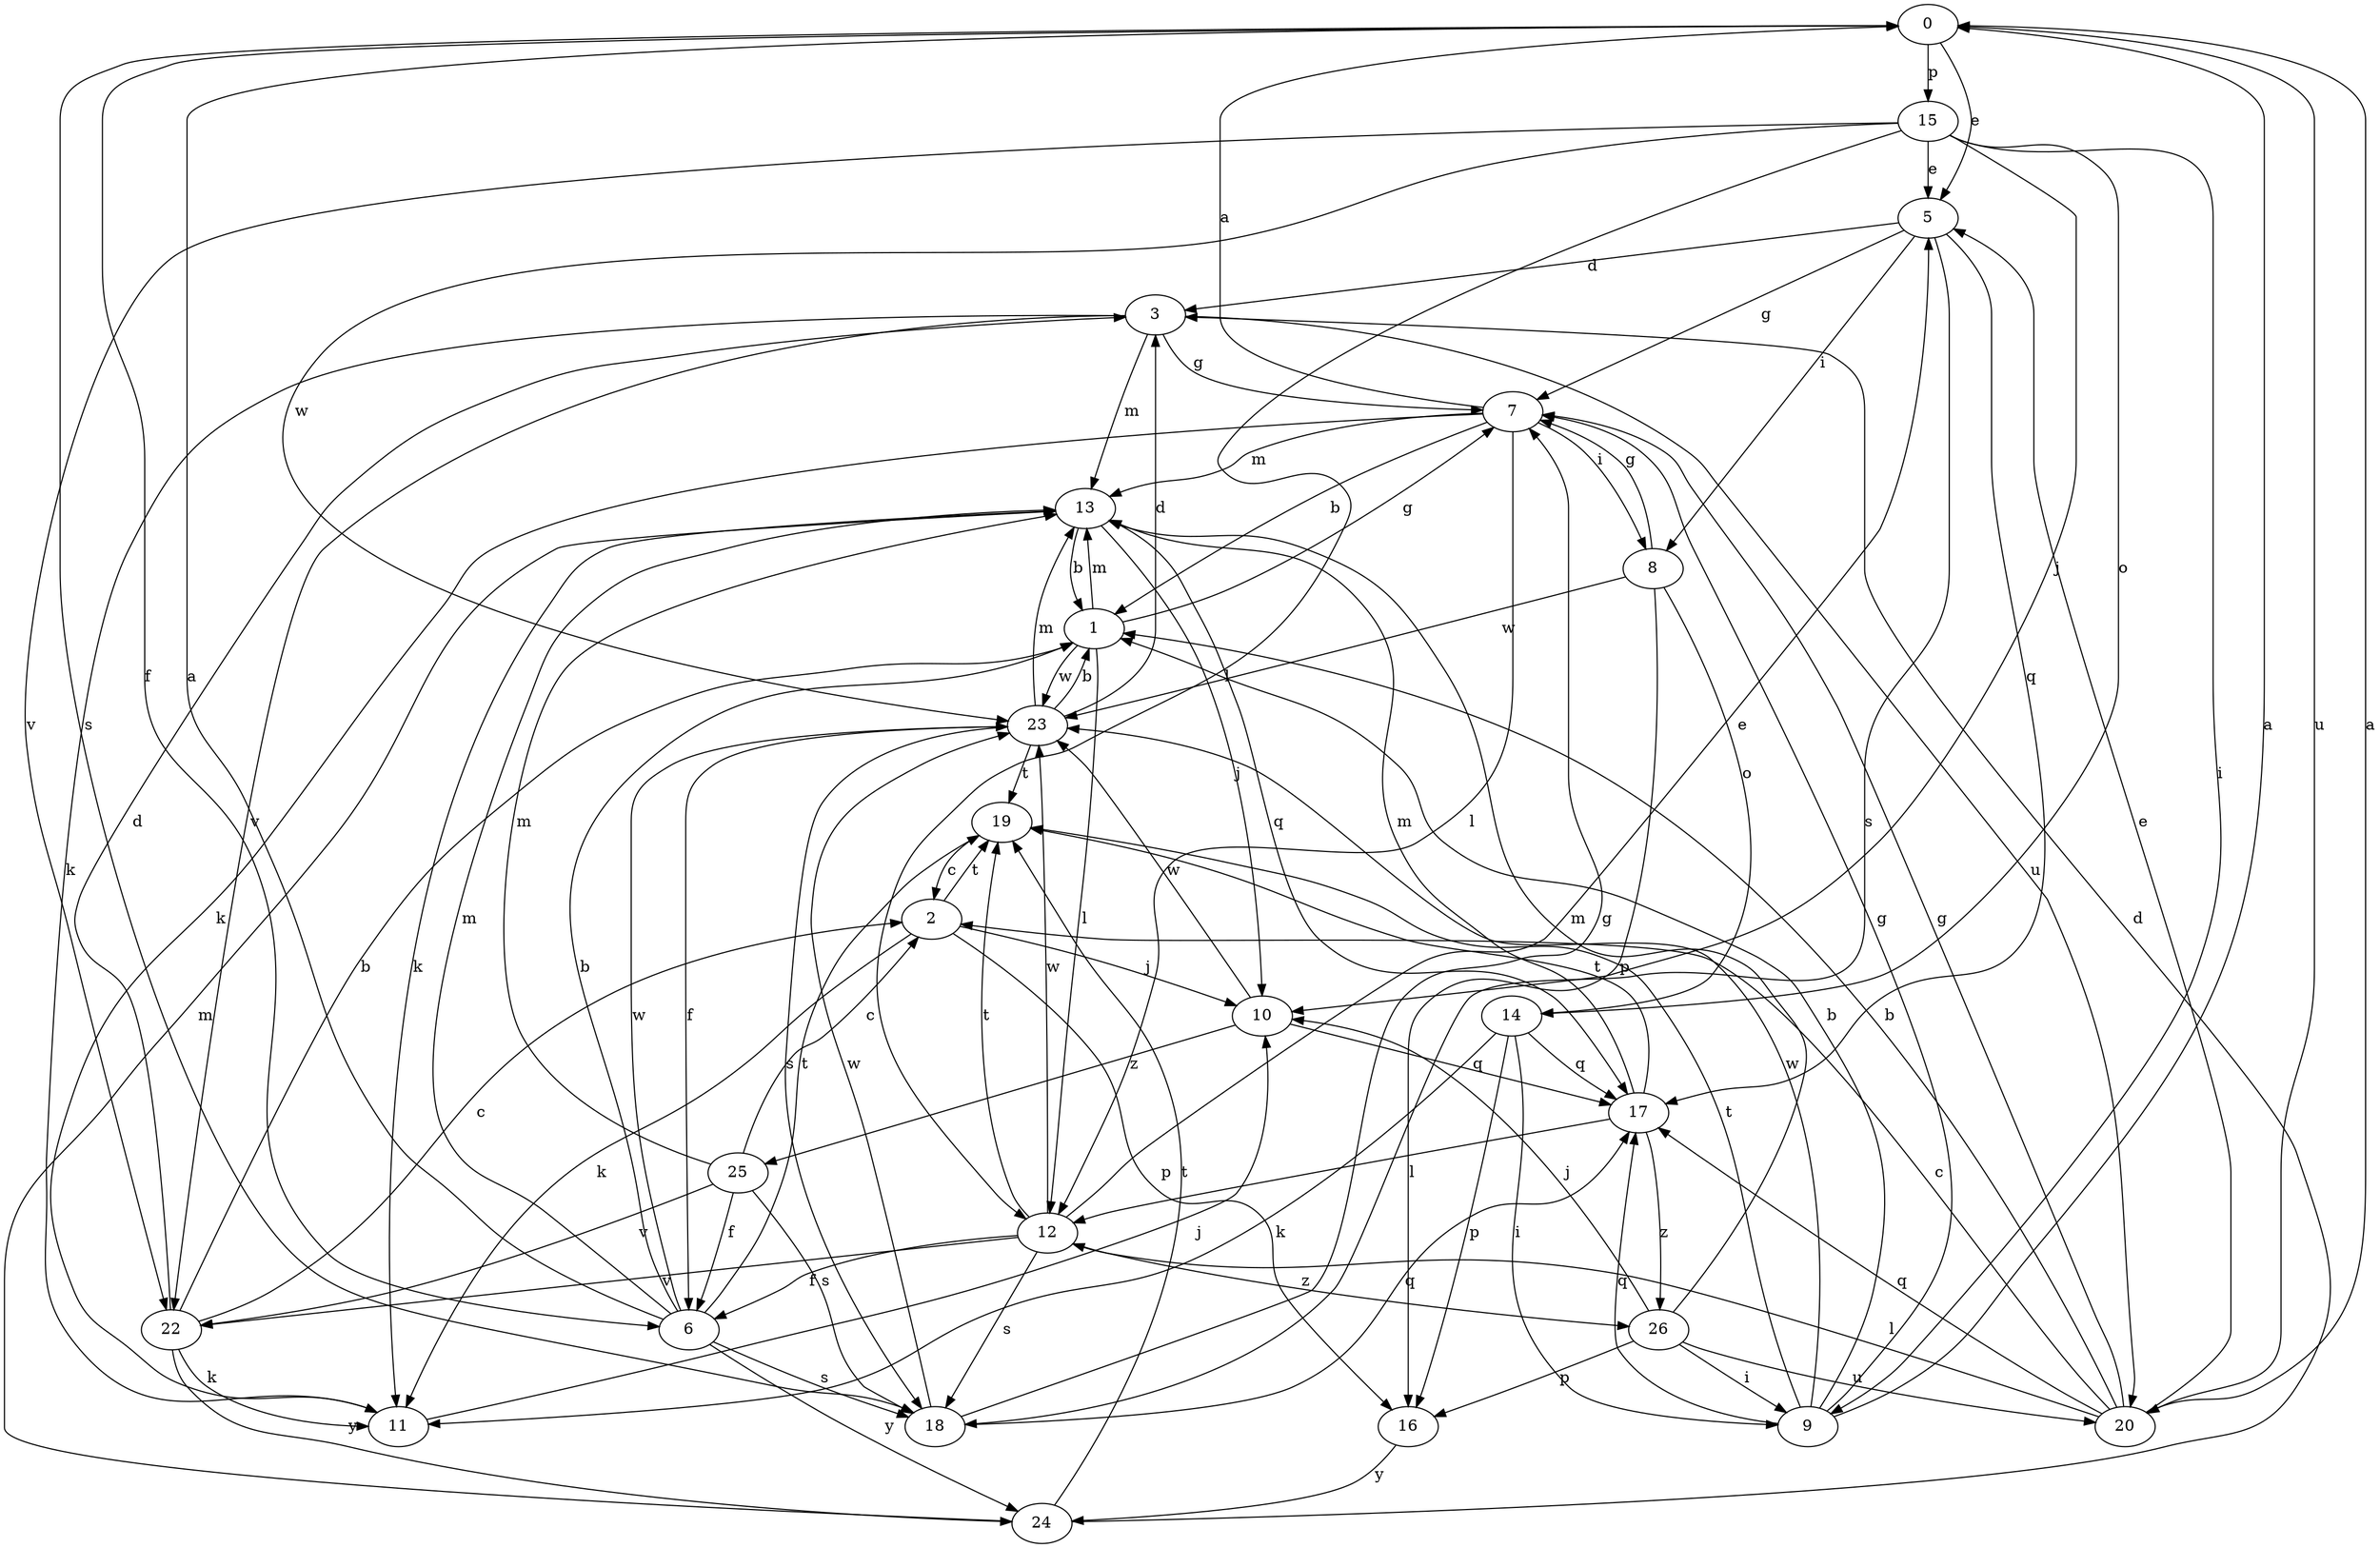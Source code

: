 strict digraph  {
0;
1;
2;
3;
5;
6;
7;
8;
9;
10;
11;
12;
13;
14;
15;
16;
17;
18;
19;
20;
22;
23;
24;
25;
26;
0 -> 5  [label=e];
0 -> 6  [label=f];
0 -> 15  [label=p];
0 -> 18  [label=s];
0 -> 20  [label=u];
1 -> 7  [label=g];
1 -> 12  [label=l];
1 -> 13  [label=m];
1 -> 23  [label=w];
2 -> 10  [label=j];
2 -> 11  [label=k];
2 -> 16  [label=p];
2 -> 19  [label=t];
3 -> 7  [label=g];
3 -> 11  [label=k];
3 -> 13  [label=m];
3 -> 20  [label=u];
3 -> 22  [label=v];
5 -> 3  [label=d];
5 -> 7  [label=g];
5 -> 8  [label=i];
5 -> 17  [label=q];
5 -> 18  [label=s];
6 -> 0  [label=a];
6 -> 1  [label=b];
6 -> 13  [label=m];
6 -> 18  [label=s];
6 -> 19  [label=t];
6 -> 23  [label=w];
6 -> 24  [label=y];
7 -> 0  [label=a];
7 -> 1  [label=b];
7 -> 8  [label=i];
7 -> 11  [label=k];
7 -> 12  [label=l];
7 -> 13  [label=m];
8 -> 7  [label=g];
8 -> 14  [label=o];
8 -> 16  [label=p];
8 -> 23  [label=w];
9 -> 0  [label=a];
9 -> 1  [label=b];
9 -> 7  [label=g];
9 -> 17  [label=q];
9 -> 19  [label=t];
9 -> 23  [label=w];
10 -> 17  [label=q];
10 -> 23  [label=w];
10 -> 25  [label=z];
11 -> 10  [label=j];
12 -> 5  [label=e];
12 -> 6  [label=f];
12 -> 18  [label=s];
12 -> 19  [label=t];
12 -> 22  [label=v];
12 -> 23  [label=w];
12 -> 26  [label=z];
13 -> 1  [label=b];
13 -> 10  [label=j];
13 -> 11  [label=k];
13 -> 17  [label=q];
14 -> 9  [label=i];
14 -> 11  [label=k];
14 -> 16  [label=p];
14 -> 17  [label=q];
15 -> 5  [label=e];
15 -> 9  [label=i];
15 -> 10  [label=j];
15 -> 12  [label=l];
15 -> 14  [label=o];
15 -> 22  [label=v];
15 -> 23  [label=w];
16 -> 24  [label=y];
17 -> 12  [label=l];
17 -> 13  [label=m];
17 -> 19  [label=t];
17 -> 26  [label=z];
18 -> 7  [label=g];
18 -> 17  [label=q];
18 -> 23  [label=w];
19 -> 2  [label=c];
20 -> 0  [label=a];
20 -> 1  [label=b];
20 -> 2  [label=c];
20 -> 5  [label=e];
20 -> 7  [label=g];
20 -> 12  [label=l];
20 -> 17  [label=q];
22 -> 1  [label=b];
22 -> 2  [label=c];
22 -> 3  [label=d];
22 -> 11  [label=k];
22 -> 24  [label=y];
23 -> 1  [label=b];
23 -> 3  [label=d];
23 -> 6  [label=f];
23 -> 13  [label=m];
23 -> 18  [label=s];
23 -> 19  [label=t];
24 -> 3  [label=d];
24 -> 13  [label=m];
24 -> 19  [label=t];
25 -> 2  [label=c];
25 -> 6  [label=f];
25 -> 13  [label=m];
25 -> 18  [label=s];
25 -> 22  [label=v];
26 -> 9  [label=i];
26 -> 10  [label=j];
26 -> 13  [label=m];
26 -> 16  [label=p];
26 -> 20  [label=u];
}
